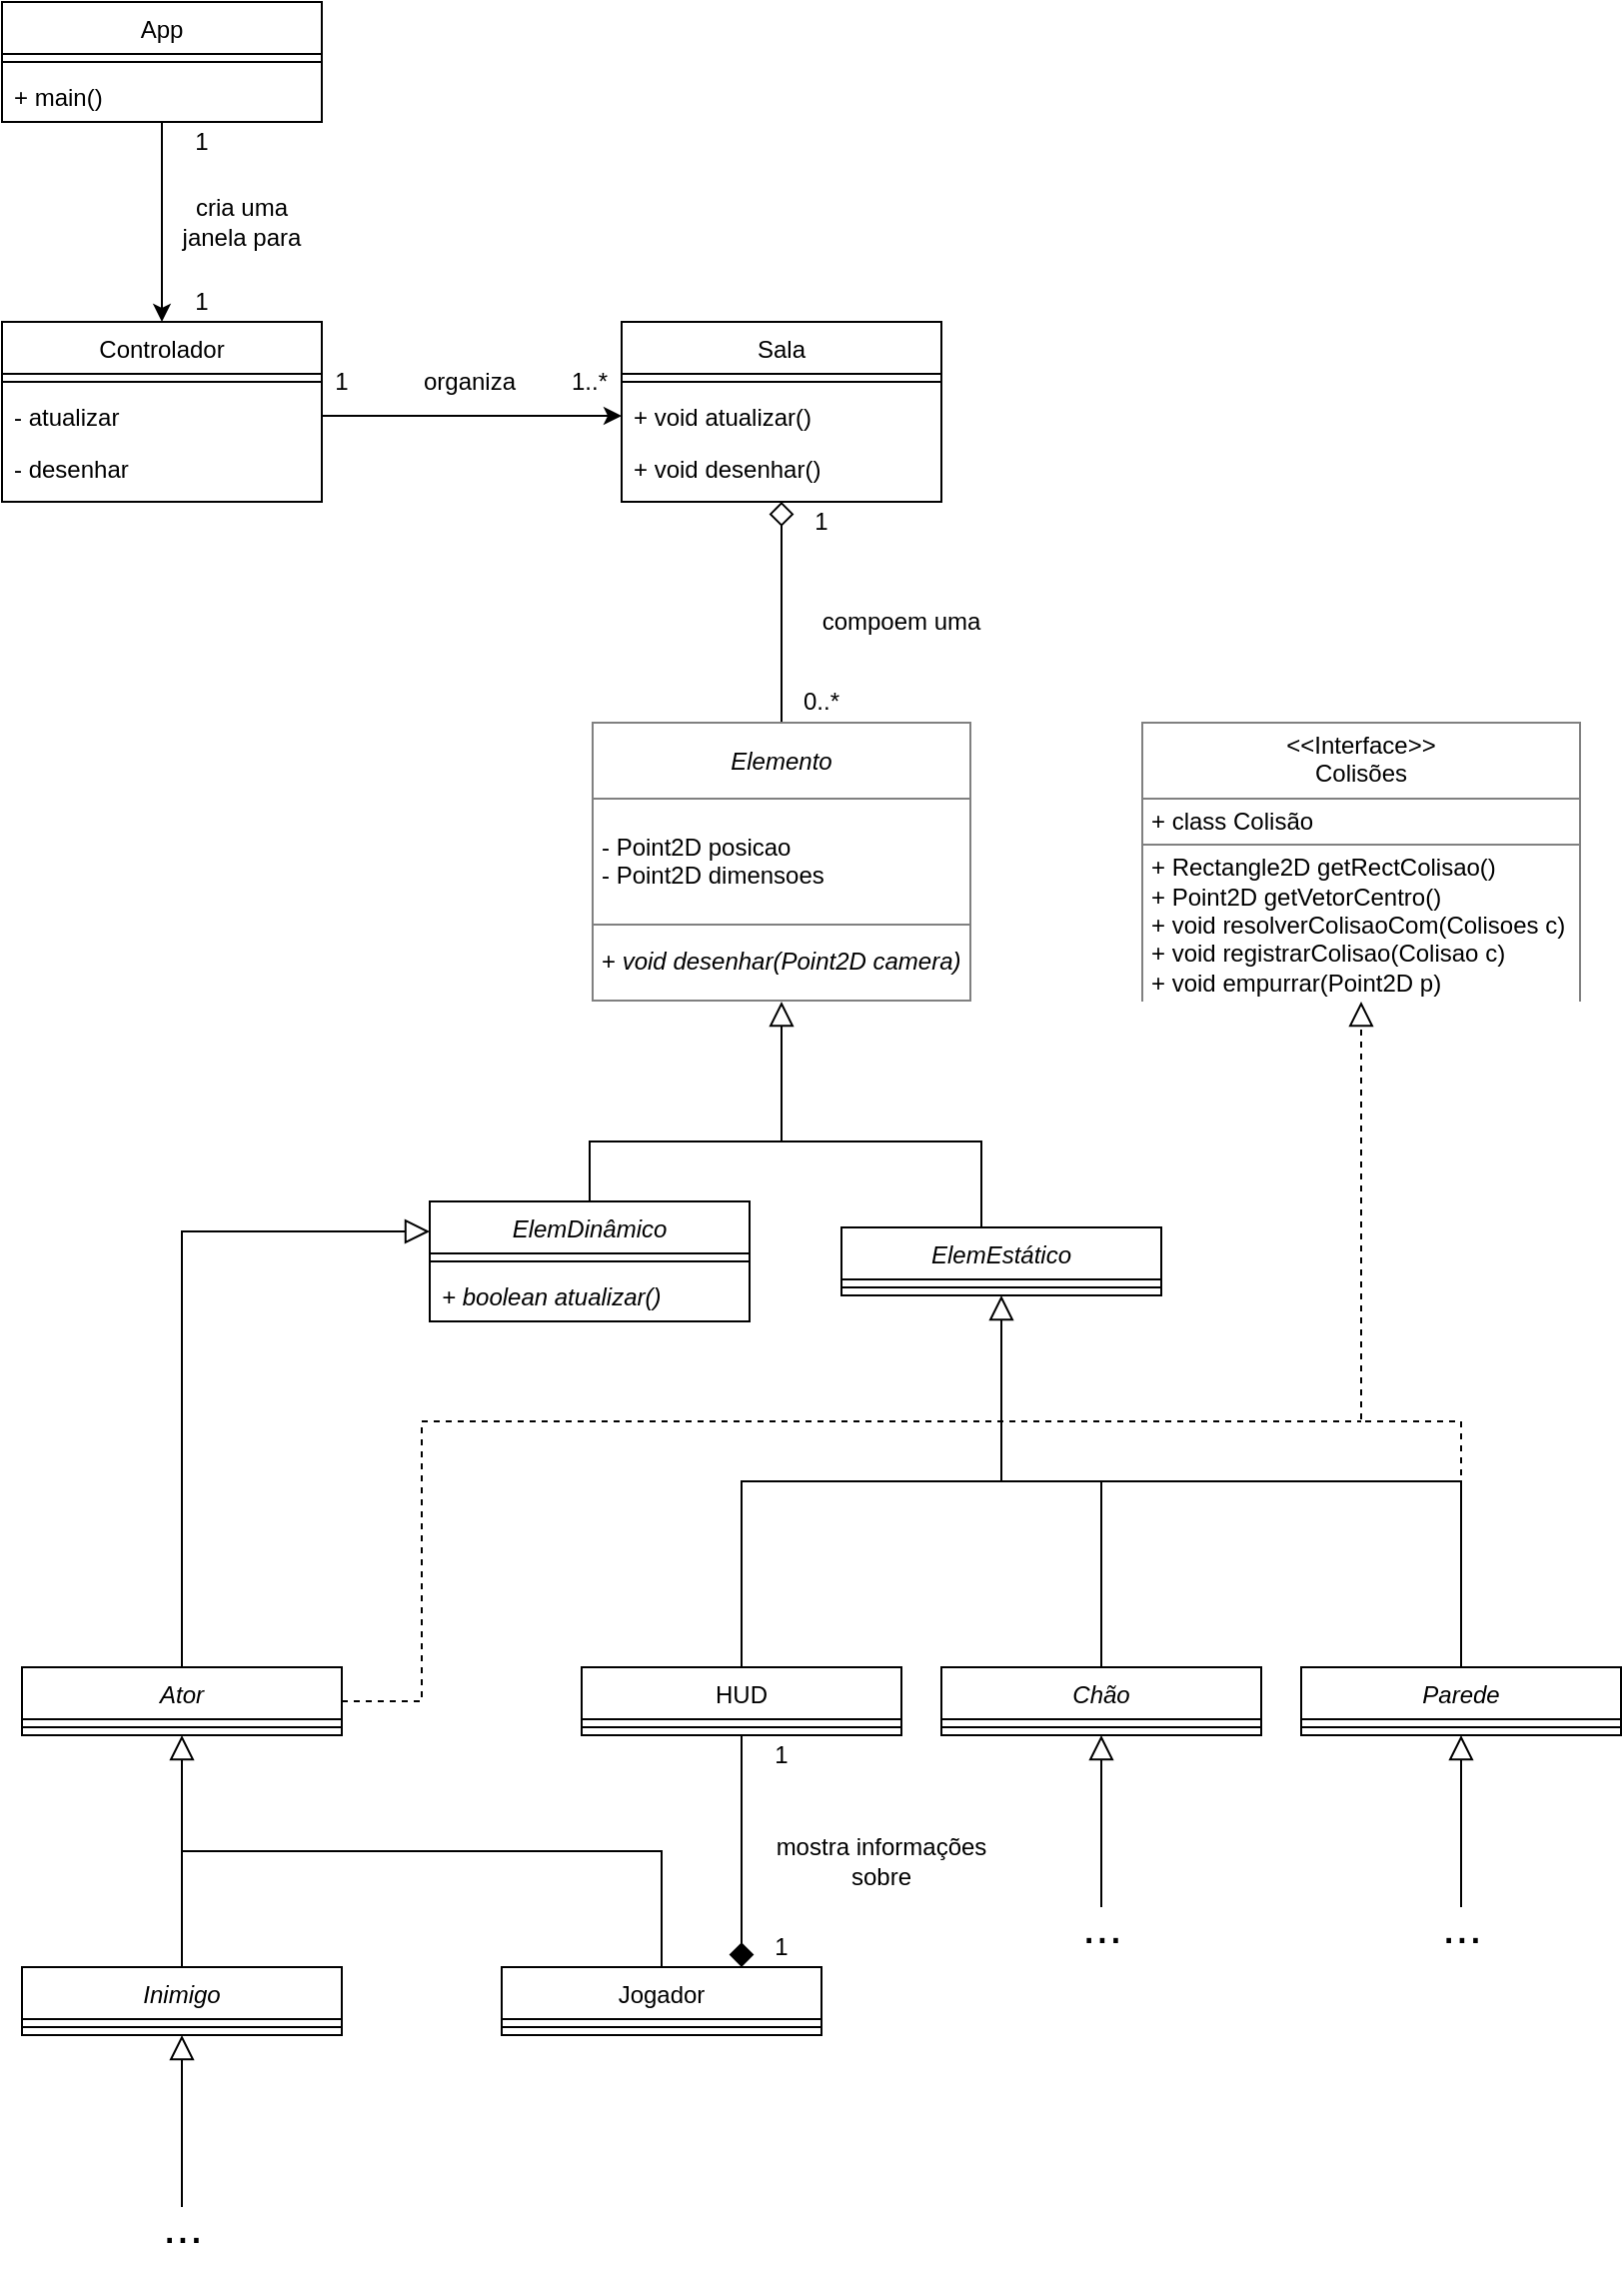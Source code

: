 <mxfile version="14.5.1" type="device"><diagram id="C5RBs43oDa-KdzZeNtuy" name="Page-1"><mxGraphModel dx="1014" dy="593" grid="1" gridSize="10" guides="1" tooltips="1" connect="1" arrows="1" fold="1" page="1" pageScale="1" pageWidth="827" pageHeight="1169" math="0" shadow="0"><root><mxCell id="WIyWlLk6GJQsqaUBKTNV-0"/><mxCell id="WIyWlLk6GJQsqaUBKTNV-1" parent="WIyWlLk6GJQsqaUBKTNV-0"/><mxCell id="zkfFHV4jXpPFQw0GAbJ--0" value="App" style="swimlane;fontStyle=0;align=center;verticalAlign=top;childLayout=stackLayout;horizontal=1;startSize=26;horizontalStack=0;resizeParent=1;resizeLast=0;collapsible=1;marginBottom=0;rounded=0;shadow=0;strokeWidth=1;" parent="WIyWlLk6GJQsqaUBKTNV-1" vertex="1"><mxGeometry x="10" y="10" width="160" height="60" as="geometry"><mxRectangle x="230" y="140" width="160" height="26" as="alternateBounds"/></mxGeometry></mxCell><mxCell id="zkfFHV4jXpPFQw0GAbJ--4" value="" style="line;html=1;strokeWidth=1;align=left;verticalAlign=middle;spacingTop=-1;spacingLeft=3;spacingRight=3;rotatable=0;labelPosition=right;points=[];portConstraint=eastwest;" parent="zkfFHV4jXpPFQw0GAbJ--0" vertex="1"><mxGeometry y="26" width="160" height="8" as="geometry"/></mxCell><mxCell id="zkfFHV4jXpPFQw0GAbJ--5" value="+ main()" style="text;align=left;verticalAlign=top;spacingLeft=4;spacingRight=4;overflow=hidden;rotatable=0;points=[[0,0.5],[1,0.5]];portConstraint=eastwest;" parent="zkfFHV4jXpPFQw0GAbJ--0" vertex="1"><mxGeometry y="34" width="160" height="26" as="geometry"/></mxCell><mxCell id="zkfFHV4jXpPFQw0GAbJ--17" value="Controlador" style="swimlane;fontStyle=0;align=center;verticalAlign=top;childLayout=stackLayout;horizontal=1;startSize=26;horizontalStack=0;resizeParent=1;resizeLast=0;collapsible=1;marginBottom=0;rounded=0;shadow=0;strokeWidth=1;" parent="WIyWlLk6GJQsqaUBKTNV-1" vertex="1"><mxGeometry x="10" y="170" width="160" height="90" as="geometry"><mxRectangle x="550" y="140" width="160" height="26" as="alternateBounds"/></mxGeometry></mxCell><mxCell id="zkfFHV4jXpPFQw0GAbJ--23" value="" style="line;html=1;strokeWidth=1;align=left;verticalAlign=middle;spacingTop=-1;spacingLeft=3;spacingRight=3;rotatable=0;labelPosition=right;points=[];portConstraint=eastwest;" parent="zkfFHV4jXpPFQw0GAbJ--17" vertex="1"><mxGeometry y="26" width="160" height="8" as="geometry"/></mxCell><mxCell id="zkfFHV4jXpPFQw0GAbJ--24" value="- atualizar" style="text;align=left;verticalAlign=top;spacingLeft=4;spacingRight=4;overflow=hidden;rotatable=0;points=[[0,0.5],[1,0.5]];portConstraint=eastwest;" parent="zkfFHV4jXpPFQw0GAbJ--17" vertex="1"><mxGeometry y="34" width="160" height="26" as="geometry"/></mxCell><mxCell id="zkfFHV4jXpPFQw0GAbJ--25" value="- desenhar" style="text;align=left;verticalAlign=top;spacingLeft=4;spacingRight=4;overflow=hidden;rotatable=0;points=[[0,0.5],[1,0.5]];portConstraint=eastwest;" parent="zkfFHV4jXpPFQw0GAbJ--17" vertex="1"><mxGeometry y="60" width="160" height="26" as="geometry"/></mxCell><mxCell id="Nlpf6BoAgyNVSJKbJYFm-3" value="cria uma janela para" style="text;html=1;strokeColor=none;fillColor=none;align=center;verticalAlign=middle;whiteSpace=wrap;rounded=0;" vertex="1" parent="WIyWlLk6GJQsqaUBKTNV-1"><mxGeometry x="90" y="110" width="80" height="20" as="geometry"/></mxCell><mxCell id="Nlpf6BoAgyNVSJKbJYFm-6" style="edgeStyle=orthogonalEdgeStyle;rounded=0;orthogonalLoop=1;jettySize=auto;html=1;exitX=0;exitY=0;exitDx=0;exitDy=0;entryX=0.5;entryY=0;entryDx=0;entryDy=0;" edge="1" parent="WIyWlLk6GJQsqaUBKTNV-1" source="Nlpf6BoAgyNVSJKbJYFm-4" target="zkfFHV4jXpPFQw0GAbJ--17"><mxGeometry relative="1" as="geometry"><Array as="points"><mxPoint x="90" y="120"/><mxPoint x="90" y="120"/></Array></mxGeometry></mxCell><mxCell id="Nlpf6BoAgyNVSJKbJYFm-4" value="1" style="text;html=1;strokeColor=none;fillColor=none;align=center;verticalAlign=middle;whiteSpace=wrap;rounded=0;" vertex="1" parent="WIyWlLk6GJQsqaUBKTNV-1"><mxGeometry x="90" y="70" width="40" height="20" as="geometry"/></mxCell><mxCell id="Nlpf6BoAgyNVSJKbJYFm-5" value="1" style="text;html=1;strokeColor=none;fillColor=none;align=center;verticalAlign=middle;whiteSpace=wrap;rounded=0;" vertex="1" parent="WIyWlLk6GJQsqaUBKTNV-1"><mxGeometry x="90" y="150" width="40" height="20" as="geometry"/></mxCell><mxCell id="Nlpf6BoAgyNVSJKbJYFm-8" value="Sala" style="swimlane;fontStyle=0;align=center;verticalAlign=top;childLayout=stackLayout;horizontal=1;startSize=26;horizontalStack=0;resizeParent=1;resizeLast=0;collapsible=1;marginBottom=0;rounded=0;shadow=0;strokeWidth=1;" vertex="1" parent="WIyWlLk6GJQsqaUBKTNV-1"><mxGeometry x="320" y="170" width="160" height="90" as="geometry"><mxRectangle x="550" y="140" width="160" height="26" as="alternateBounds"/></mxGeometry></mxCell><mxCell id="Nlpf6BoAgyNVSJKbJYFm-9" value="" style="line;html=1;strokeWidth=1;align=left;verticalAlign=middle;spacingTop=-1;spacingLeft=3;spacingRight=3;rotatable=0;labelPosition=right;points=[];portConstraint=eastwest;" vertex="1" parent="Nlpf6BoAgyNVSJKbJYFm-8"><mxGeometry y="26" width="160" height="8" as="geometry"/></mxCell><mxCell id="Nlpf6BoAgyNVSJKbJYFm-10" value="+ void atualizar()" style="text;align=left;verticalAlign=top;spacingLeft=4;spacingRight=4;overflow=hidden;rotatable=0;points=[[0,0.5],[1,0.5]];portConstraint=eastwest;" vertex="1" parent="Nlpf6BoAgyNVSJKbJYFm-8"><mxGeometry y="34" width="160" height="26" as="geometry"/></mxCell><mxCell id="Nlpf6BoAgyNVSJKbJYFm-11" value="+ void desenhar()" style="text;align=left;verticalAlign=top;spacingLeft=4;spacingRight=4;overflow=hidden;rotatable=0;points=[[0,0.5],[1,0.5]];portConstraint=eastwest;" vertex="1" parent="Nlpf6BoAgyNVSJKbJYFm-8"><mxGeometry y="60" width="160" height="26" as="geometry"/></mxCell><mxCell id="Nlpf6BoAgyNVSJKbJYFm-12" style="edgeStyle=orthogonalEdgeStyle;rounded=0;orthogonalLoop=1;jettySize=auto;html=1;exitX=1;exitY=0.5;exitDx=0;exitDy=0;entryX=0;entryY=0.5;entryDx=0;entryDy=0;" edge="1" parent="WIyWlLk6GJQsqaUBKTNV-1" source="zkfFHV4jXpPFQw0GAbJ--24" target="Nlpf6BoAgyNVSJKbJYFm-10"><mxGeometry relative="1" as="geometry"/></mxCell><mxCell id="Nlpf6BoAgyNVSJKbJYFm-13" value="organiza" style="text;html=1;strokeColor=none;fillColor=none;align=center;verticalAlign=middle;whiteSpace=wrap;rounded=0;" vertex="1" parent="WIyWlLk6GJQsqaUBKTNV-1"><mxGeometry x="204" y="190" width="80" height="20" as="geometry"/></mxCell><mxCell id="Nlpf6BoAgyNVSJKbJYFm-14" value="1" style="text;html=1;strokeColor=none;fillColor=none;align=center;verticalAlign=middle;whiteSpace=wrap;rounded=0;" vertex="1" parent="WIyWlLk6GJQsqaUBKTNV-1"><mxGeometry x="160" y="190" width="40" height="20" as="geometry"/></mxCell><mxCell id="Nlpf6BoAgyNVSJKbJYFm-15" value="1..*" style="text;html=1;strokeColor=none;fillColor=none;align=center;verticalAlign=middle;whiteSpace=wrap;rounded=0;" vertex="1" parent="WIyWlLk6GJQsqaUBKTNV-1"><mxGeometry x="284" y="190" width="40" height="20" as="geometry"/></mxCell><mxCell id="Nlpf6BoAgyNVSJKbJYFm-22" value="compoem uma" style="text;html=1;strokeColor=none;fillColor=none;align=center;verticalAlign=middle;whiteSpace=wrap;rounded=0;" vertex="1" parent="WIyWlLk6GJQsqaUBKTNV-1"><mxGeometry x="400" y="310" width="120" height="20" as="geometry"/></mxCell><mxCell id="Nlpf6BoAgyNVSJKbJYFm-23" value="1" style="text;html=1;strokeColor=none;fillColor=none;align=center;verticalAlign=middle;whiteSpace=wrap;rounded=0;" vertex="1" parent="WIyWlLk6GJQsqaUBKTNV-1"><mxGeometry x="400" y="260" width="40" height="20" as="geometry"/></mxCell><mxCell id="Nlpf6BoAgyNVSJKbJYFm-24" value="0..*" style="text;html=1;strokeColor=none;fillColor=none;align=center;verticalAlign=middle;whiteSpace=wrap;rounded=0;" vertex="1" parent="WIyWlLk6GJQsqaUBKTNV-1"><mxGeometry x="400" y="350" width="40" height="20" as="geometry"/></mxCell><mxCell id="Nlpf6BoAgyNVSJKbJYFm-36" style="edgeStyle=orthogonalEdgeStyle;rounded=0;orthogonalLoop=1;jettySize=auto;html=1;entryX=0.5;entryY=1;entryDx=0;entryDy=0;sketch=0;endArrow=block;endFill=0;strokeWidth=1;endSize=10;" edge="1" parent="WIyWlLk6GJQsqaUBKTNV-1" source="Nlpf6BoAgyNVSJKbJYFm-25" target="Nlpf6BoAgyNVSJKbJYFm-43"><mxGeometry relative="1" as="geometry"><mxPoint x="400" y="480" as="targetPoint"/><Array as="points"><mxPoint x="304" y="580"/><mxPoint x="400" y="580"/></Array></mxGeometry></mxCell><mxCell id="Nlpf6BoAgyNVSJKbJYFm-25" value="ElemDinâmico" style="swimlane;fontStyle=2;align=center;verticalAlign=top;childLayout=stackLayout;horizontal=1;startSize=26;horizontalStack=0;resizeParent=1;resizeLast=0;collapsible=1;marginBottom=0;rounded=0;shadow=0;strokeWidth=1;" vertex="1" parent="WIyWlLk6GJQsqaUBKTNV-1"><mxGeometry x="224" y="610" width="160" height="60" as="geometry"><mxRectangle x="550" y="140" width="160" height="26" as="alternateBounds"/></mxGeometry></mxCell><mxCell id="Nlpf6BoAgyNVSJKbJYFm-26" value="" style="line;html=1;strokeWidth=1;align=left;verticalAlign=middle;spacingTop=-1;spacingLeft=3;spacingRight=3;rotatable=0;labelPosition=right;points=[];portConstraint=eastwest;" vertex="1" parent="Nlpf6BoAgyNVSJKbJYFm-25"><mxGeometry y="26" width="160" height="8" as="geometry"/></mxCell><mxCell id="Nlpf6BoAgyNVSJKbJYFm-28" value="+ boolean atualizar()" style="text;align=left;verticalAlign=top;spacingLeft=4;spacingRight=4;overflow=hidden;rotatable=0;points=[[0,0.5],[1,0.5]];portConstraint=eastwest;fontStyle=2" vertex="1" parent="Nlpf6BoAgyNVSJKbJYFm-25"><mxGeometry y="34" width="160" height="26" as="geometry"/></mxCell><mxCell id="Nlpf6BoAgyNVSJKbJYFm-37" style="edgeStyle=orthogonalEdgeStyle;rounded=0;orthogonalLoop=1;jettySize=auto;html=1;endArrow=none;endFill=0;jumpStyle=none;sketch=0;startSize=6;" edge="1" parent="WIyWlLk6GJQsqaUBKTNV-1" source="Nlpf6BoAgyNVSJKbJYFm-33"><mxGeometry relative="1" as="geometry"><mxPoint x="400" y="560" as="targetPoint"/><Array as="points"><mxPoint x="500" y="580"/><mxPoint x="400" y="580"/></Array></mxGeometry></mxCell><mxCell id="Nlpf6BoAgyNVSJKbJYFm-33" value="ElemEstático" style="swimlane;fontStyle=2;align=center;verticalAlign=top;childLayout=stackLayout;horizontal=1;startSize=26;horizontalStack=0;resizeParent=1;resizeLast=0;collapsible=1;marginBottom=0;rounded=0;shadow=0;strokeWidth=1;" vertex="1" parent="WIyWlLk6GJQsqaUBKTNV-1"><mxGeometry x="430" y="623" width="160" height="34" as="geometry"><mxRectangle x="550" y="140" width="160" height="26" as="alternateBounds"/></mxGeometry></mxCell><mxCell id="Nlpf6BoAgyNVSJKbJYFm-34" value="" style="line;html=1;strokeWidth=1;align=left;verticalAlign=middle;spacingTop=-1;spacingLeft=3;spacingRight=3;rotatable=0;labelPosition=right;points=[];portConstraint=eastwest;" vertex="1" parent="Nlpf6BoAgyNVSJKbJYFm-33"><mxGeometry y="26" width="160" height="8" as="geometry"/></mxCell><mxCell id="Nlpf6BoAgyNVSJKbJYFm-42" value="&lt;table border=&quot;1&quot; width=&quot;100%&quot; cellpadding=&quot;4&quot; style=&quot;width: 100% ; height: 100% ; border-collapse: collapse&quot;&gt;&lt;tbody&gt;&lt;tr&gt;&lt;th align=&quot;center&quot;&gt;&lt;span style=&quot;font-weight: normal&quot;&gt;&amp;lt;&amp;lt;Interface&amp;gt;&amp;gt;&lt;/span&gt;&lt;br&gt;&lt;span style=&quot;font-weight: normal&quot;&gt;Colisões&lt;/span&gt;&lt;/th&gt;&lt;/tr&gt;&lt;tr&gt;&lt;td&gt;+ class Colisão&lt;/td&gt;&lt;/tr&gt;&lt;tr&gt;&lt;td&gt;+ Rectangle2D getRectColisao()&lt;br&gt;+ Point2D getVetorCentro()&lt;br&gt;+ void resolverColisaoCom(Colisoes c)&lt;br&gt;+ void registrarColisao(Colisao c)&lt;br&gt;+ void empurrar(Point2D p)&lt;/td&gt;&lt;/tr&gt;&lt;/tbody&gt;&lt;/table&gt;" style="text;html=1;strokeColor=none;fillColor=none;overflow=fill;" vertex="1" parent="WIyWlLk6GJQsqaUBKTNV-1"><mxGeometry x="580" y="370" width="220" height="140" as="geometry"/></mxCell><mxCell id="Nlpf6BoAgyNVSJKbJYFm-60" style="edgeStyle=orthogonalEdgeStyle;rounded=0;sketch=0;jumpStyle=none;orthogonalLoop=1;jettySize=auto;html=1;exitX=0.5;exitY=0;exitDx=0;exitDy=0;startArrow=none;startFill=0;startSize=10;endArrow=diamond;endFill=0;endSize=10;strokeWidth=1;entryX=0.5;entryY=1;entryDx=0;entryDy=0;" edge="1" parent="WIyWlLk6GJQsqaUBKTNV-1" source="Nlpf6BoAgyNVSJKbJYFm-43" target="Nlpf6BoAgyNVSJKbJYFm-8"><mxGeometry relative="1" as="geometry"><mxPoint x="370" y="290" as="targetPoint"/></mxGeometry></mxCell><mxCell id="Nlpf6BoAgyNVSJKbJYFm-43" value="&lt;table border=&quot;1&quot; width=&quot;100%&quot; cellpadding=&quot;4&quot; style=&quot;width: 100% ; height: 100% ; border-collapse: collapse&quot;&gt;&lt;tbody&gt;&lt;tr&gt;&lt;th align=&quot;center&quot;&gt;&lt;span style=&quot;font-weight: 400&quot;&gt;&lt;i&gt;Elemento&lt;/i&gt;&lt;/span&gt;&lt;/th&gt;&lt;/tr&gt;&lt;tr&gt;&lt;td&gt;- Point2D posicao&lt;br&gt;- Point2D dimensoes&lt;/td&gt;&lt;/tr&gt;&lt;tr&gt;&lt;td&gt;+ &lt;i&gt;void desenhar(Point2D camera)&lt;/i&gt;&lt;/td&gt;&lt;/tr&gt;&lt;/tbody&gt;&lt;/table&gt;" style="text;html=1;strokeColor=none;fillColor=none;overflow=fill;" vertex="1" parent="WIyWlLk6GJQsqaUBKTNV-1"><mxGeometry x="305" y="370" width="190" height="140" as="geometry"/></mxCell><mxCell id="Nlpf6BoAgyNVSJKbJYFm-48" style="edgeStyle=orthogonalEdgeStyle;rounded=0;sketch=0;jumpStyle=none;orthogonalLoop=1;jettySize=auto;html=1;exitX=0.5;exitY=0;exitDx=0;exitDy=0;entryX=0.5;entryY=1;entryDx=0;entryDy=0;startSize=6;endArrow=block;endFill=0;strokeWidth=1;endSize=10;" edge="1" parent="WIyWlLk6GJQsqaUBKTNV-1" source="Nlpf6BoAgyNVSJKbJYFm-46" target="Nlpf6BoAgyNVSJKbJYFm-33"><mxGeometry relative="1" as="geometry"><Array as="points"><mxPoint x="740" y="750"/><mxPoint x="510" y="750"/></Array></mxGeometry></mxCell><mxCell id="Nlpf6BoAgyNVSJKbJYFm-49" style="edgeStyle=orthogonalEdgeStyle;rounded=0;sketch=0;jumpStyle=none;orthogonalLoop=1;jettySize=auto;html=1;exitX=0.5;exitY=0;exitDx=0;exitDy=0;entryX=0.5;entryY=1;entryDx=0;entryDy=0;startSize=6;endArrow=block;endFill=0;endSize=10;strokeWidth=1;dashed=1;" edge="1" parent="WIyWlLk6GJQsqaUBKTNV-1" source="Nlpf6BoAgyNVSJKbJYFm-46" target="Nlpf6BoAgyNVSJKbJYFm-42"><mxGeometry relative="1" as="geometry"><Array as="points"><mxPoint x="740" y="720"/><mxPoint x="690" y="720"/></Array></mxGeometry></mxCell><mxCell id="Nlpf6BoAgyNVSJKbJYFm-53" style="edgeStyle=orthogonalEdgeStyle;rounded=0;sketch=0;jumpStyle=none;orthogonalLoop=1;jettySize=auto;html=1;exitX=0.5;exitY=1;exitDx=0;exitDy=0;startSize=10;endArrow=none;endFill=0;endSize=10;strokeWidth=1;startArrow=block;startFill=0;" edge="1" parent="WIyWlLk6GJQsqaUBKTNV-1" source="Nlpf6BoAgyNVSJKbJYFm-46"><mxGeometry relative="1" as="geometry"><mxPoint x="740" y="963" as="targetPoint"/></mxGeometry></mxCell><mxCell id="Nlpf6BoAgyNVSJKbJYFm-46" value="Parede" style="swimlane;fontStyle=2;align=center;verticalAlign=top;childLayout=stackLayout;horizontal=1;startSize=26;horizontalStack=0;resizeParent=1;resizeLast=0;collapsible=1;marginBottom=0;rounded=0;shadow=0;strokeWidth=1;" vertex="1" parent="WIyWlLk6GJQsqaUBKTNV-1"><mxGeometry x="660" y="843" width="160" height="34" as="geometry"><mxRectangle x="550" y="140" width="160" height="26" as="alternateBounds"/></mxGeometry></mxCell><mxCell id="Nlpf6BoAgyNVSJKbJYFm-47" value="" style="line;html=1;strokeWidth=1;align=left;verticalAlign=middle;spacingTop=-1;spacingLeft=3;spacingRight=3;rotatable=0;labelPosition=right;points=[];portConstraint=eastwest;" vertex="1" parent="Nlpf6BoAgyNVSJKbJYFm-46"><mxGeometry y="26" width="160" height="8" as="geometry"/></mxCell><mxCell id="Nlpf6BoAgyNVSJKbJYFm-52" style="edgeStyle=orthogonalEdgeStyle;rounded=0;sketch=0;jumpStyle=none;orthogonalLoop=1;jettySize=auto;html=1;exitX=0.5;exitY=0;exitDx=0;exitDy=0;startSize=6;endArrow=none;endFill=0;endSize=10;strokeWidth=1;" edge="1" parent="WIyWlLk6GJQsqaUBKTNV-1" source="Nlpf6BoAgyNVSJKbJYFm-50"><mxGeometry relative="1" as="geometry"><mxPoint x="510" y="750" as="targetPoint"/><Array as="points"><mxPoint x="380" y="750"/><mxPoint x="510" y="750"/></Array></mxGeometry></mxCell><mxCell id="Nlpf6BoAgyNVSJKbJYFm-79" style="edgeStyle=orthogonalEdgeStyle;rounded=0;sketch=0;jumpStyle=none;orthogonalLoop=1;jettySize=auto;html=1;exitX=0.5;exitY=1;exitDx=0;exitDy=0;entryX=0.75;entryY=0;entryDx=0;entryDy=0;startArrow=none;startFill=0;startSize=10;endArrow=diamond;endFill=1;endSize=10;strokeWidth=1;" edge="1" parent="WIyWlLk6GJQsqaUBKTNV-1" source="Nlpf6BoAgyNVSJKbJYFm-50" target="Nlpf6BoAgyNVSJKbJYFm-77"><mxGeometry relative="1" as="geometry"/></mxCell><mxCell id="Nlpf6BoAgyNVSJKbJYFm-50" value="HUD" style="swimlane;fontStyle=0;align=center;verticalAlign=top;childLayout=stackLayout;horizontal=1;startSize=26;horizontalStack=0;resizeParent=1;resizeLast=0;collapsible=1;marginBottom=0;rounded=0;shadow=0;strokeWidth=1;" vertex="1" parent="WIyWlLk6GJQsqaUBKTNV-1"><mxGeometry x="300" y="843" width="160" height="34" as="geometry"><mxRectangle x="550" y="140" width="160" height="26" as="alternateBounds"/></mxGeometry></mxCell><mxCell id="Nlpf6BoAgyNVSJKbJYFm-51" value="" style="line;html=1;strokeWidth=1;align=left;verticalAlign=middle;spacingTop=-1;spacingLeft=3;spacingRight=3;rotatable=0;labelPosition=right;points=[];portConstraint=eastwest;" vertex="1" parent="Nlpf6BoAgyNVSJKbJYFm-50"><mxGeometry y="26" width="160" height="8" as="geometry"/></mxCell><mxCell id="Nlpf6BoAgyNVSJKbJYFm-54" value="&lt;span style=&quot;font-weight: normal&quot;&gt;...&lt;/span&gt;" style="text;strokeColor=none;fillColor=none;html=1;fontSize=24;fontStyle=1;verticalAlign=middle;align=center;dashed=1;" vertex="1" parent="WIyWlLk6GJQsqaUBKTNV-1"><mxGeometry x="690" y="953" width="100" height="40" as="geometry"/></mxCell><mxCell id="Nlpf6BoAgyNVSJKbJYFm-57" style="edgeStyle=orthogonalEdgeStyle;rounded=0;sketch=0;jumpStyle=none;orthogonalLoop=1;jettySize=auto;html=1;exitX=0.5;exitY=0;exitDx=0;exitDy=0;startArrow=none;startFill=0;startSize=10;endArrow=none;endFill=0;endSize=10;strokeWidth=1;" edge="1" parent="WIyWlLk6GJQsqaUBKTNV-1" source="Nlpf6BoAgyNVSJKbJYFm-55"><mxGeometry relative="1" as="geometry"><mxPoint x="510" y="680" as="targetPoint"/><Array as="points"><mxPoint x="560" y="750"/><mxPoint x="510" y="750"/></Array></mxGeometry></mxCell><mxCell id="Nlpf6BoAgyNVSJKbJYFm-55" value="Chão" style="swimlane;fontStyle=2;align=center;verticalAlign=top;childLayout=stackLayout;horizontal=1;startSize=26;horizontalStack=0;resizeParent=1;resizeLast=0;collapsible=1;marginBottom=0;rounded=0;shadow=0;strokeWidth=1;" vertex="1" parent="WIyWlLk6GJQsqaUBKTNV-1"><mxGeometry x="480" y="843" width="160" height="34" as="geometry"><mxRectangle x="550" y="140" width="160" height="26" as="alternateBounds"/></mxGeometry></mxCell><mxCell id="Nlpf6BoAgyNVSJKbJYFm-56" value="" style="line;html=1;strokeWidth=1;align=left;verticalAlign=middle;spacingTop=-1;spacingLeft=3;spacingRight=3;rotatable=0;labelPosition=right;points=[];portConstraint=eastwest;" vertex="1" parent="Nlpf6BoAgyNVSJKbJYFm-55"><mxGeometry y="26" width="160" height="8" as="geometry"/></mxCell><mxCell id="Nlpf6BoAgyNVSJKbJYFm-58" style="edgeStyle=orthogonalEdgeStyle;rounded=0;sketch=0;jumpStyle=none;orthogonalLoop=1;jettySize=auto;html=1;exitX=0.5;exitY=1;exitDx=0;exitDy=0;startSize=10;endArrow=none;endFill=0;endSize=10;strokeWidth=1;startArrow=block;startFill=0;" edge="1" parent="WIyWlLk6GJQsqaUBKTNV-1"><mxGeometry relative="1" as="geometry"><mxPoint x="560" y="963" as="targetPoint"/><mxPoint x="560" y="877" as="sourcePoint"/></mxGeometry></mxCell><mxCell id="Nlpf6BoAgyNVSJKbJYFm-59" value="&lt;span style=&quot;font-weight: normal&quot;&gt;...&lt;/span&gt;" style="text;strokeColor=none;fillColor=none;html=1;fontSize=24;fontStyle=1;verticalAlign=middle;align=center;dashed=1;" vertex="1" parent="WIyWlLk6GJQsqaUBKTNV-1"><mxGeometry x="510" y="953" width="100" height="40" as="geometry"/></mxCell><mxCell id="Nlpf6BoAgyNVSJKbJYFm-69" style="edgeStyle=orthogonalEdgeStyle;rounded=0;sketch=0;jumpStyle=none;orthogonalLoop=1;jettySize=auto;html=1;exitX=1;exitY=0.5;exitDx=0;exitDy=0;startArrow=none;startFill=0;startSize=10;endArrow=none;endFill=0;endSize=10;strokeWidth=1;dashed=1;" edge="1" parent="WIyWlLk6GJQsqaUBKTNV-1" source="Nlpf6BoAgyNVSJKbJYFm-65"><mxGeometry relative="1" as="geometry"><mxPoint x="690" y="720" as="targetPoint"/><Array as="points"><mxPoint x="220" y="860"/><mxPoint x="220" y="720"/></Array></mxGeometry></mxCell><mxCell id="Nlpf6BoAgyNVSJKbJYFm-76" style="edgeStyle=orthogonalEdgeStyle;rounded=0;sketch=0;jumpStyle=none;orthogonalLoop=1;jettySize=auto;html=1;exitX=0.5;exitY=0;exitDx=0;exitDy=0;entryX=0;entryY=0.25;entryDx=0;entryDy=0;startArrow=none;startFill=0;startSize=10;endArrow=block;endFill=0;endSize=10;strokeWidth=1;" edge="1" parent="WIyWlLk6GJQsqaUBKTNV-1" source="Nlpf6BoAgyNVSJKbJYFm-65" target="Nlpf6BoAgyNVSJKbJYFm-25"><mxGeometry relative="1" as="geometry"/></mxCell><mxCell id="Nlpf6BoAgyNVSJKbJYFm-65" value="Ator" style="swimlane;fontStyle=2;align=center;verticalAlign=top;childLayout=stackLayout;horizontal=1;startSize=26;horizontalStack=0;resizeParent=1;resizeLast=0;collapsible=1;marginBottom=0;rounded=0;shadow=0;strokeWidth=1;" vertex="1" parent="WIyWlLk6GJQsqaUBKTNV-1"><mxGeometry x="20" y="843" width="160" height="34" as="geometry"><mxRectangle x="550" y="140" width="160" height="26" as="alternateBounds"/></mxGeometry></mxCell><mxCell id="Nlpf6BoAgyNVSJKbJYFm-66" value="" style="line;html=1;strokeWidth=1;align=left;verticalAlign=middle;spacingTop=-1;spacingLeft=3;spacingRight=3;rotatable=0;labelPosition=right;points=[];portConstraint=eastwest;" vertex="1" parent="Nlpf6BoAgyNVSJKbJYFm-65"><mxGeometry y="26" width="160" height="8" as="geometry"/></mxCell><mxCell id="Nlpf6BoAgyNVSJKbJYFm-80" style="edgeStyle=orthogonalEdgeStyle;rounded=0;sketch=0;jumpStyle=none;orthogonalLoop=1;jettySize=auto;html=1;exitX=0.5;exitY=0;exitDx=0;exitDy=0;entryX=0.5;entryY=1;entryDx=0;entryDy=0;startArrow=none;startFill=0;startSize=10;endArrow=block;endFill=0;endSize=10;strokeWidth=1;" edge="1" parent="WIyWlLk6GJQsqaUBKTNV-1" source="Nlpf6BoAgyNVSJKbJYFm-77" target="Nlpf6BoAgyNVSJKbJYFm-65"><mxGeometry relative="1" as="geometry"/></mxCell><mxCell id="Nlpf6BoAgyNVSJKbJYFm-77" value="Jogador" style="swimlane;fontStyle=0;align=center;verticalAlign=top;childLayout=stackLayout;horizontal=1;startSize=26;horizontalStack=0;resizeParent=1;resizeLast=0;collapsible=1;marginBottom=0;rounded=0;shadow=0;strokeWidth=1;" vertex="1" parent="WIyWlLk6GJQsqaUBKTNV-1"><mxGeometry x="260" y="993" width="160" height="34" as="geometry"><mxRectangle x="550" y="140" width="160" height="26" as="alternateBounds"/></mxGeometry></mxCell><mxCell id="Nlpf6BoAgyNVSJKbJYFm-78" value="" style="line;html=1;strokeWidth=1;align=left;verticalAlign=middle;spacingTop=-1;spacingLeft=3;spacingRight=3;rotatable=0;labelPosition=right;points=[];portConstraint=eastwest;" vertex="1" parent="Nlpf6BoAgyNVSJKbJYFm-77"><mxGeometry y="26" width="160" height="8" as="geometry"/></mxCell><mxCell id="Nlpf6BoAgyNVSJKbJYFm-83" style="edgeStyle=orthogonalEdgeStyle;rounded=0;sketch=0;jumpStyle=none;orthogonalLoop=1;jettySize=auto;html=1;exitX=0.5;exitY=0;exitDx=0;exitDy=0;startArrow=none;startFill=0;startSize=10;endArrow=none;endFill=0;endSize=10;strokeWidth=1;" edge="1" parent="WIyWlLk6GJQsqaUBKTNV-1" source="Nlpf6BoAgyNVSJKbJYFm-81"><mxGeometry relative="1" as="geometry"><mxPoint x="100" y="930" as="targetPoint"/></mxGeometry></mxCell><mxCell id="Nlpf6BoAgyNVSJKbJYFm-81" value="Inimigo" style="swimlane;fontStyle=2;align=center;verticalAlign=top;childLayout=stackLayout;horizontal=1;startSize=26;horizontalStack=0;resizeParent=1;resizeLast=0;collapsible=1;marginBottom=0;rounded=0;shadow=0;strokeWidth=1;" vertex="1" parent="WIyWlLk6GJQsqaUBKTNV-1"><mxGeometry x="20" y="993" width="160" height="34" as="geometry"><mxRectangle x="550" y="140" width="160" height="26" as="alternateBounds"/></mxGeometry></mxCell><mxCell id="Nlpf6BoAgyNVSJKbJYFm-82" value="" style="line;html=1;strokeWidth=1;align=left;verticalAlign=middle;spacingTop=-1;spacingLeft=3;spacingRight=3;rotatable=0;labelPosition=right;points=[];portConstraint=eastwest;" vertex="1" parent="Nlpf6BoAgyNVSJKbJYFm-81"><mxGeometry y="26" width="160" height="8" as="geometry"/></mxCell><mxCell id="Nlpf6BoAgyNVSJKbJYFm-84" style="edgeStyle=orthogonalEdgeStyle;rounded=0;sketch=0;jumpStyle=none;orthogonalLoop=1;jettySize=auto;html=1;exitX=0.5;exitY=1;exitDx=0;exitDy=0;startSize=10;endArrow=none;endFill=0;endSize=10;strokeWidth=1;startArrow=block;startFill=0;" edge="1" parent="WIyWlLk6GJQsqaUBKTNV-1"><mxGeometry relative="1" as="geometry"><mxPoint x="100" y="1113" as="targetPoint"/><mxPoint x="100" y="1027" as="sourcePoint"/></mxGeometry></mxCell><mxCell id="Nlpf6BoAgyNVSJKbJYFm-85" value="&lt;span style=&quot;font-weight: normal&quot;&gt;...&lt;/span&gt;" style="text;strokeColor=none;fillColor=none;html=1;fontSize=24;fontStyle=1;verticalAlign=middle;align=center;dashed=1;" vertex="1" parent="WIyWlLk6GJQsqaUBKTNV-1"><mxGeometry x="50" y="1103" width="100" height="40" as="geometry"/></mxCell><mxCell id="Nlpf6BoAgyNVSJKbJYFm-86" value="mostra informações sobre" style="text;html=1;strokeColor=none;fillColor=none;align=center;verticalAlign=middle;whiteSpace=wrap;rounded=0;" vertex="1" parent="WIyWlLk6GJQsqaUBKTNV-1"><mxGeometry x="390" y="930" width="120" height="20" as="geometry"/></mxCell><mxCell id="Nlpf6BoAgyNVSJKbJYFm-87" value="1" style="text;html=1;strokeColor=none;fillColor=none;align=center;verticalAlign=middle;whiteSpace=wrap;rounded=0;" vertex="1" parent="WIyWlLk6GJQsqaUBKTNV-1"><mxGeometry x="380" y="877" width="40" height="20" as="geometry"/></mxCell><mxCell id="Nlpf6BoAgyNVSJKbJYFm-88" value="1" style="text;html=1;strokeColor=none;fillColor=none;align=center;verticalAlign=middle;whiteSpace=wrap;rounded=0;" vertex="1" parent="WIyWlLk6GJQsqaUBKTNV-1"><mxGeometry x="380" y="973" width="40" height="20" as="geometry"/></mxCell></root></mxGraphModel></diagram></mxfile>